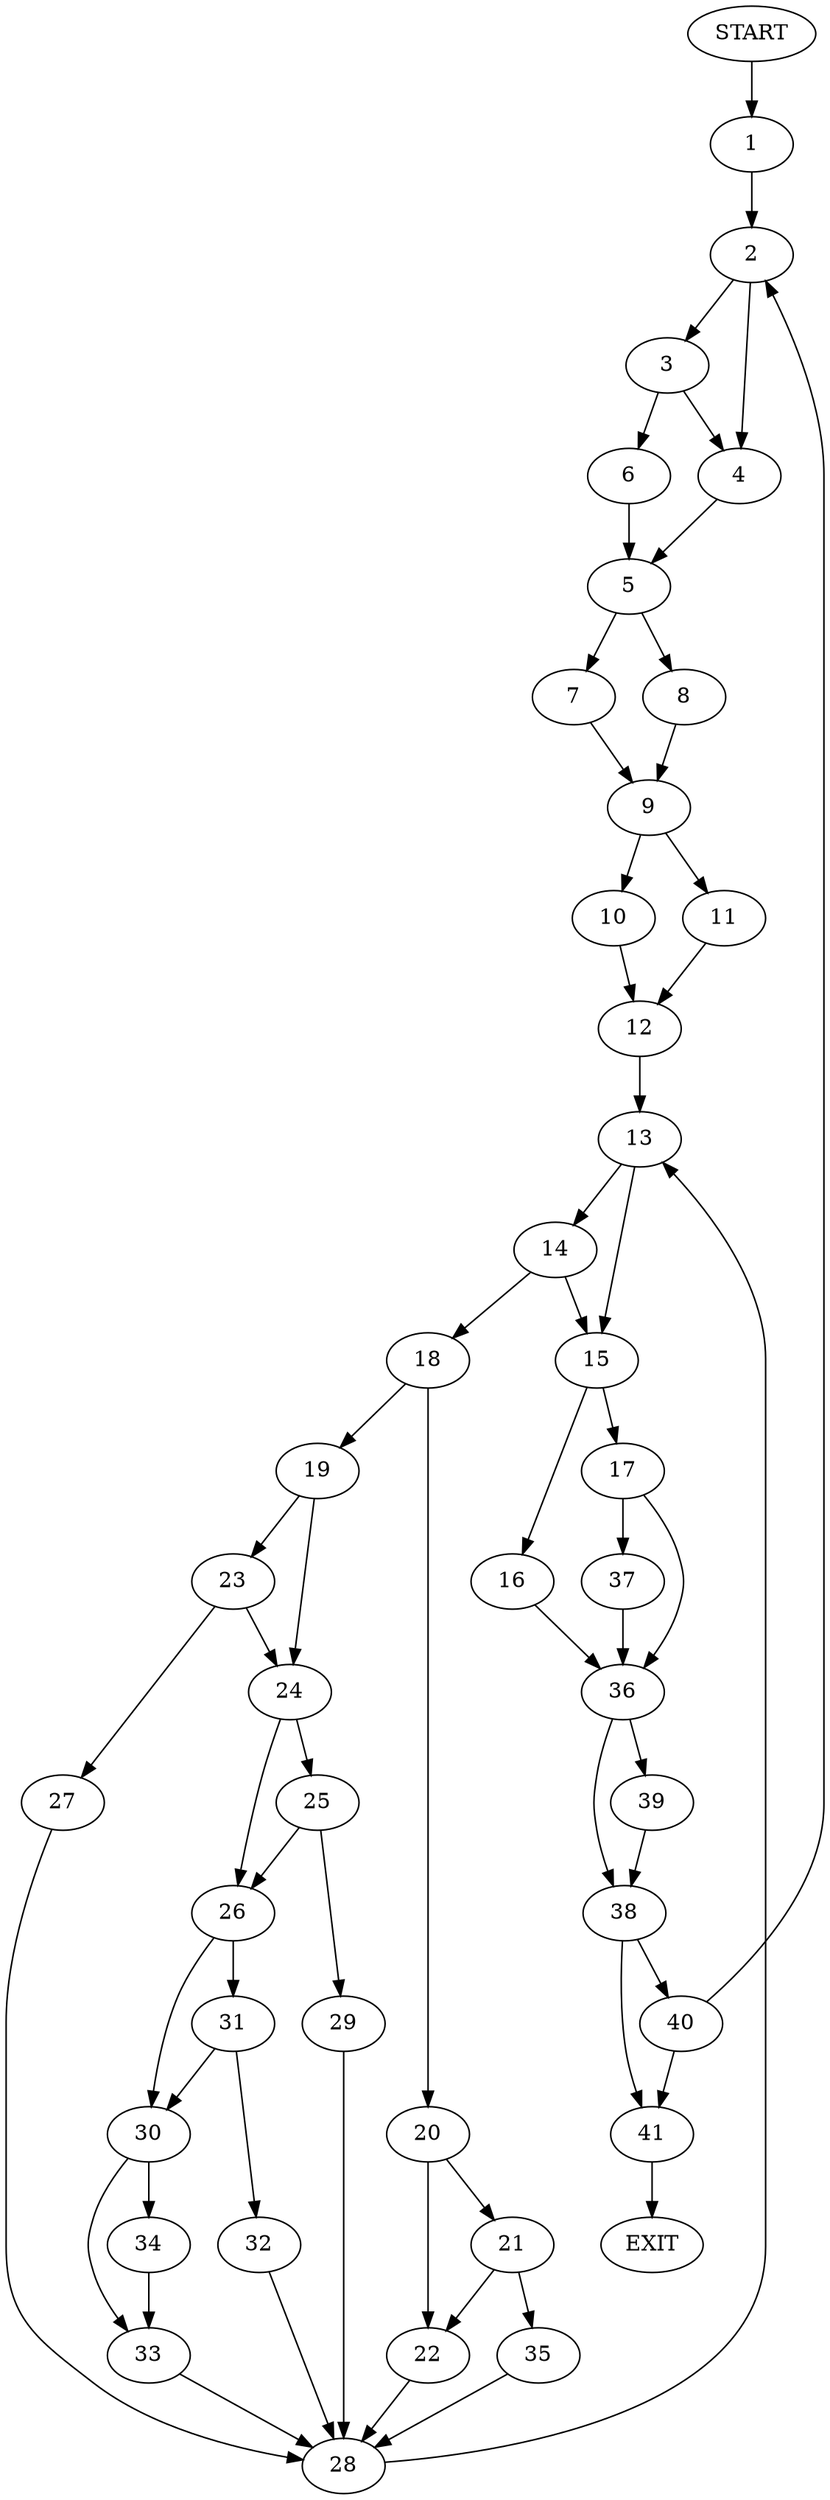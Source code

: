 digraph {
0 [label="START"]
42 [label="EXIT"]
0 -> 1
1 -> 2
2 -> 3
2 -> 4
4 -> 5
3 -> 6
3 -> 4
6 -> 5
5 -> 7
5 -> 8
8 -> 9
7 -> 9
9 -> 10
9 -> 11
11 -> 12
10 -> 12
12 -> 13
13 -> 14
13 -> 15
15 -> 16
15 -> 17
14 -> 15
14 -> 18
18 -> 19
18 -> 20
20 -> 21
20 -> 22
19 -> 23
19 -> 24
24 -> 25
24 -> 26
23 -> 27
23 -> 24
27 -> 28
28 -> 13
25 -> 29
25 -> 26
26 -> 30
26 -> 31
29 -> 28
31 -> 30
31 -> 32
30 -> 33
30 -> 34
32 -> 28
34 -> 33
33 -> 28
21 -> 35
21 -> 22
22 -> 28
35 -> 28
17 -> 36
17 -> 37
16 -> 36
37 -> 36
36 -> 38
36 -> 39
39 -> 38
38 -> 40
38 -> 41
41 -> 42
40 -> 2
40 -> 41
}
